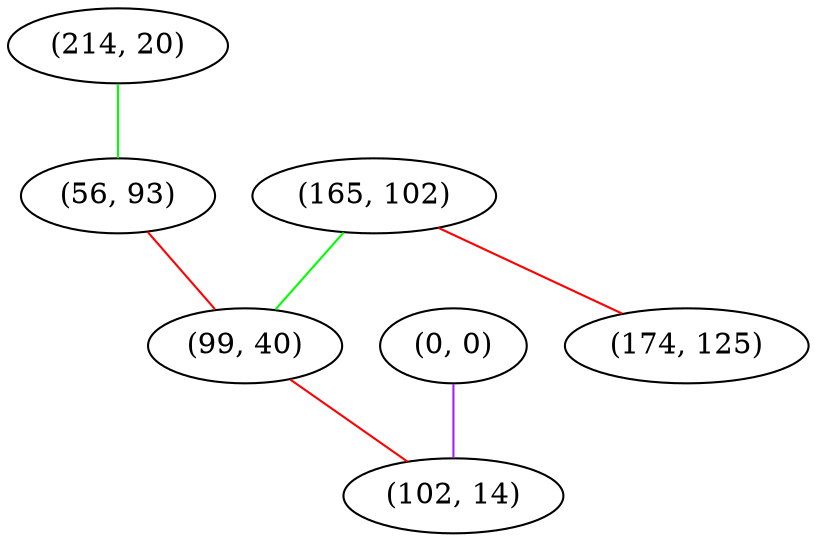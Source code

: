 graph "" {
"(214, 20)";
"(0, 0)";
"(56, 93)";
"(165, 102)";
"(99, 40)";
"(174, 125)";
"(102, 14)";
"(214, 20)" -- "(56, 93)"  [color=green, key=0, weight=2];
"(0, 0)" -- "(102, 14)"  [color=purple, key=0, weight=4];
"(56, 93)" -- "(99, 40)"  [color=red, key=0, weight=1];
"(165, 102)" -- "(99, 40)"  [color=green, key=0, weight=2];
"(165, 102)" -- "(174, 125)"  [color=red, key=0, weight=1];
"(99, 40)" -- "(102, 14)"  [color=red, key=0, weight=1];
}
